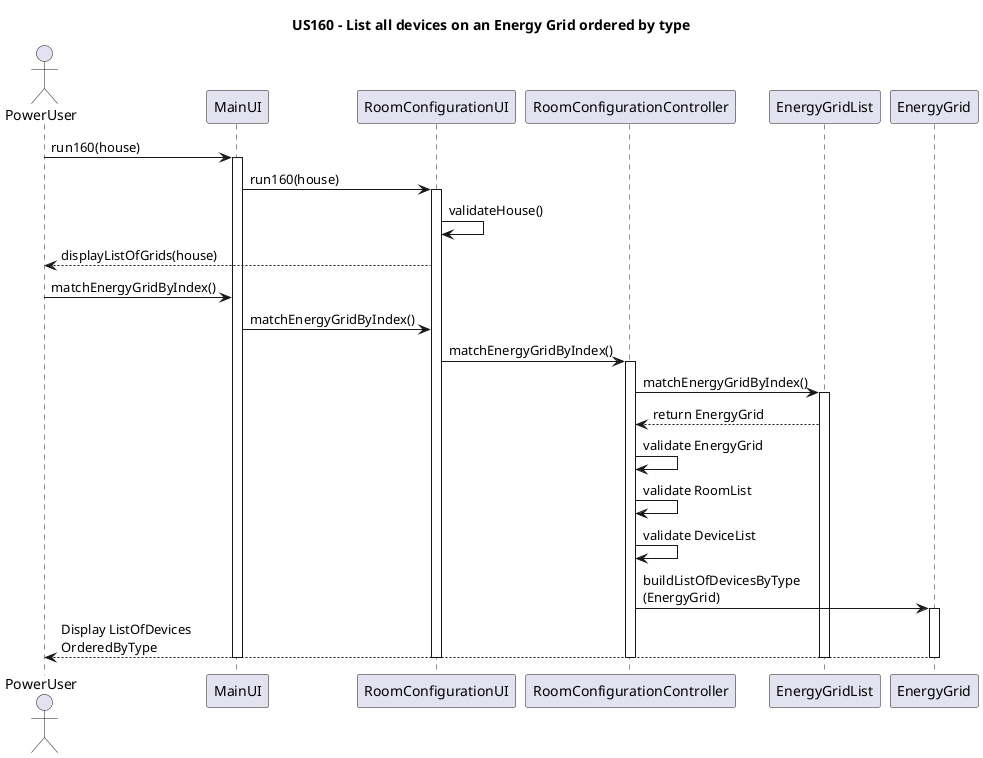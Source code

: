 @startuml
title US160 - List all devices on an Energy Grid ordered by type
actor PowerUser
PowerUser -> MainUI: run160(house)
activate MainUI
MainUI -> RoomConfigurationUI: run160(house)
activate RoomConfigurationUI
RoomConfigurationUI -> RoomConfigurationUI: validateHouse()
RoomConfigurationUI --> PowerUser: displayListOfGrids(house)
PowerUser -> MainUI: matchEnergyGridByIndex()
MainUI -> RoomConfigurationUI: matchEnergyGridByIndex()
RoomConfigurationUI -> RoomConfigurationController: matchEnergyGridByIndex()
activate RoomConfigurationController
RoomConfigurationController -> EnergyGridList: matchEnergyGridByIndex()
activate EnergyGridList
EnergyGridList --> RoomConfigurationController: return EnergyGrid
RoomConfigurationController -> RoomConfigurationController: validate EnergyGrid
RoomConfigurationController -> RoomConfigurationController: validate RoomList
RoomConfigurationController -> RoomConfigurationController: validate DeviceList
RoomConfigurationController -> EnergyGrid: buildListOfDevicesByType\n(EnergyGrid)
activate EnergyGrid
EnergyGrid --> PowerUser: Display ListOfDevices \nOrderedByType
deactivate MainUI
deactivate RoomConfigurationUI
deactivate RoomConfigurationController
deactivate EnergyGridList
deactivate EnergyGrid
@enduml